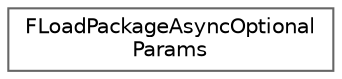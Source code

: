 digraph "Graphical Class Hierarchy"
{
 // INTERACTIVE_SVG=YES
 // LATEX_PDF_SIZE
  bgcolor="transparent";
  edge [fontname=Helvetica,fontsize=10,labelfontname=Helvetica,labelfontsize=10];
  node [fontname=Helvetica,fontsize=10,shape=box,height=0.2,width=0.4];
  rankdir="LR";
  Node0 [id="Node000000",label="FLoadPackageAsyncOptional\lParams",height=0.2,width=0.4,color="grey40", fillcolor="white", style="filled",URL="$df/d2a/structFLoadPackageAsyncOptionalParams.html",tooltip="Optional parameters passed to the LoadPackageAsync function."];
}
